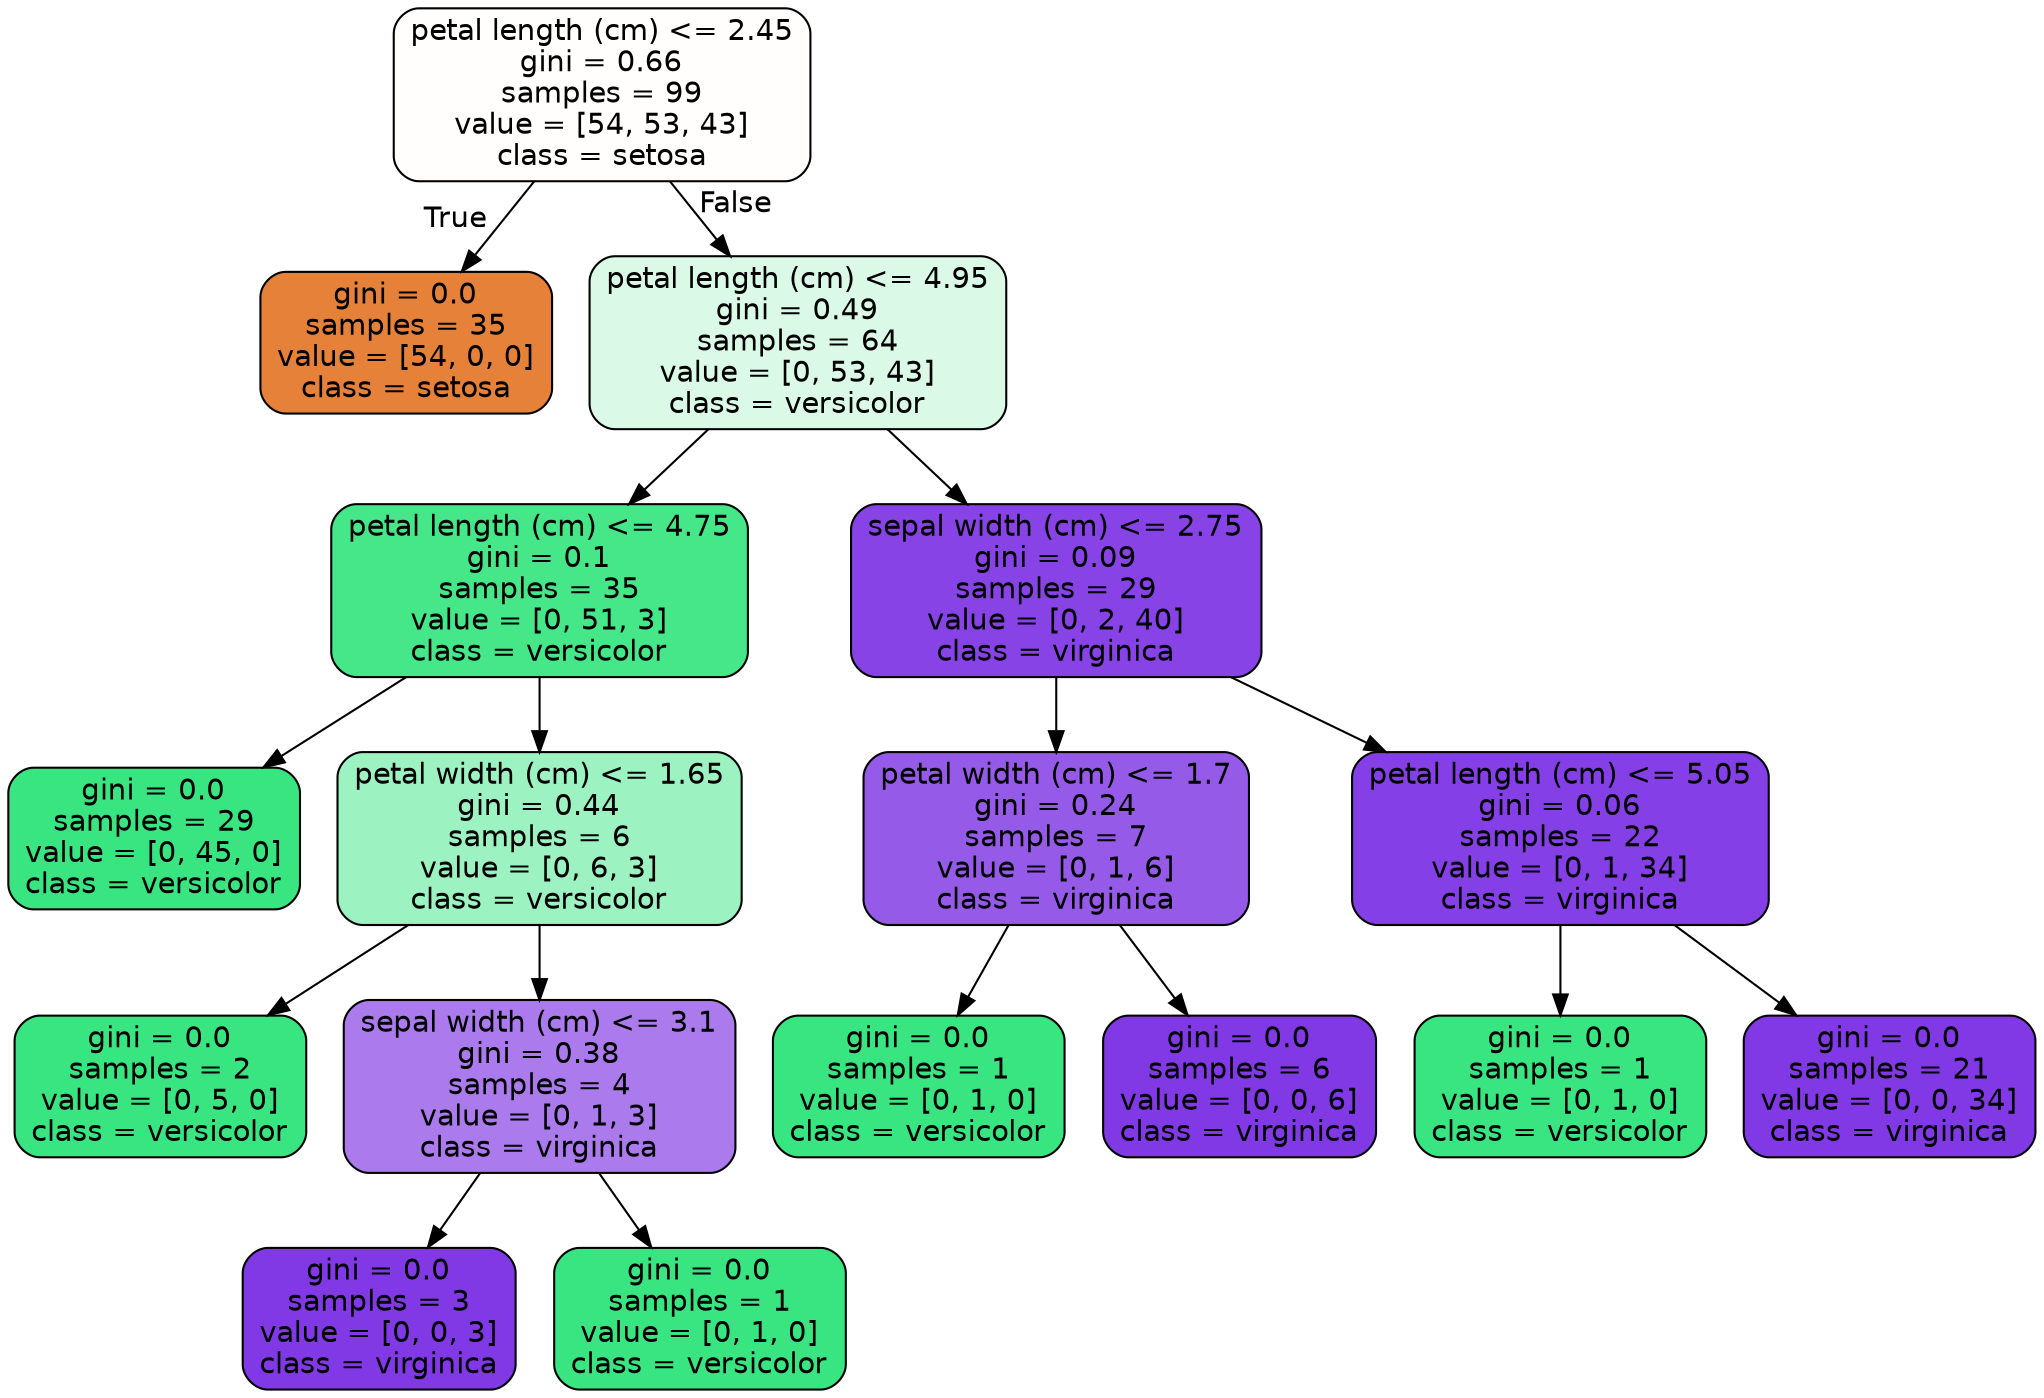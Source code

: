digraph Tree {
node [shape=box, style="filled, rounded", color="black", fontname=helvetica] ;
edge [fontname=helvetica] ;
0 [label="petal length (cm) <= 2.45\ngini = 0.66\nsamples = 99\nvalue = [54, 53, 43]\nclass = setosa", fillcolor="#fffefd"] ;
1 [label="gini = 0.0\nsamples = 35\nvalue = [54, 0, 0]\nclass = setosa", fillcolor="#e58139"] ;
0 -> 1 [labeldistance=2.5, labelangle=45, headlabel="True"] ;
2 [label="petal length (cm) <= 4.95\ngini = 0.49\nsamples = 64\nvalue = [0, 53, 43]\nclass = versicolor", fillcolor="#dafae7"] ;
0 -> 2 [labeldistance=2.5, labelangle=-45, headlabel="False"] ;
3 [label="petal length (cm) <= 4.75\ngini = 0.1\nsamples = 35\nvalue = [0, 51, 3]\nclass = versicolor", fillcolor="#45e788"] ;
2 -> 3 ;
4 [label="gini = 0.0\nsamples = 29\nvalue = [0, 45, 0]\nclass = versicolor", fillcolor="#39e581"] ;
3 -> 4 ;
5 [label="petal width (cm) <= 1.65\ngini = 0.44\nsamples = 6\nvalue = [0, 6, 3]\nclass = versicolor", fillcolor="#9cf2c0"] ;
3 -> 5 ;
6 [label="gini = 0.0\nsamples = 2\nvalue = [0, 5, 0]\nclass = versicolor", fillcolor="#39e581"] ;
5 -> 6 ;
7 [label="sepal width (cm) <= 3.1\ngini = 0.38\nsamples = 4\nvalue = [0, 1, 3]\nclass = virginica", fillcolor="#ab7bee"] ;
5 -> 7 ;
8 [label="gini = 0.0\nsamples = 3\nvalue = [0, 0, 3]\nclass = virginica", fillcolor="#8139e5"] ;
7 -> 8 ;
9 [label="gini = 0.0\nsamples = 1\nvalue = [0, 1, 0]\nclass = versicolor", fillcolor="#39e581"] ;
7 -> 9 ;
10 [label="sepal width (cm) <= 2.75\ngini = 0.09\nsamples = 29\nvalue = [0, 2, 40]\nclass = virginica", fillcolor="#8743e6"] ;
2 -> 10 ;
11 [label="petal width (cm) <= 1.7\ngini = 0.24\nsamples = 7\nvalue = [0, 1, 6]\nclass = virginica", fillcolor="#965ae9"] ;
10 -> 11 ;
12 [label="gini = 0.0\nsamples = 1\nvalue = [0, 1, 0]\nclass = versicolor", fillcolor="#39e581"] ;
11 -> 12 ;
13 [label="gini = 0.0\nsamples = 6\nvalue = [0, 0, 6]\nclass = virginica", fillcolor="#8139e5"] ;
11 -> 13 ;
14 [label="petal length (cm) <= 5.05\ngini = 0.06\nsamples = 22\nvalue = [0, 1, 34]\nclass = virginica", fillcolor="#853fe6"] ;
10 -> 14 ;
15 [label="gini = 0.0\nsamples = 1\nvalue = [0, 1, 0]\nclass = versicolor", fillcolor="#39e581"] ;
14 -> 15 ;
16 [label="gini = 0.0\nsamples = 21\nvalue = [0, 0, 34]\nclass = virginica", fillcolor="#8139e5"] ;
14 -> 16 ;
}